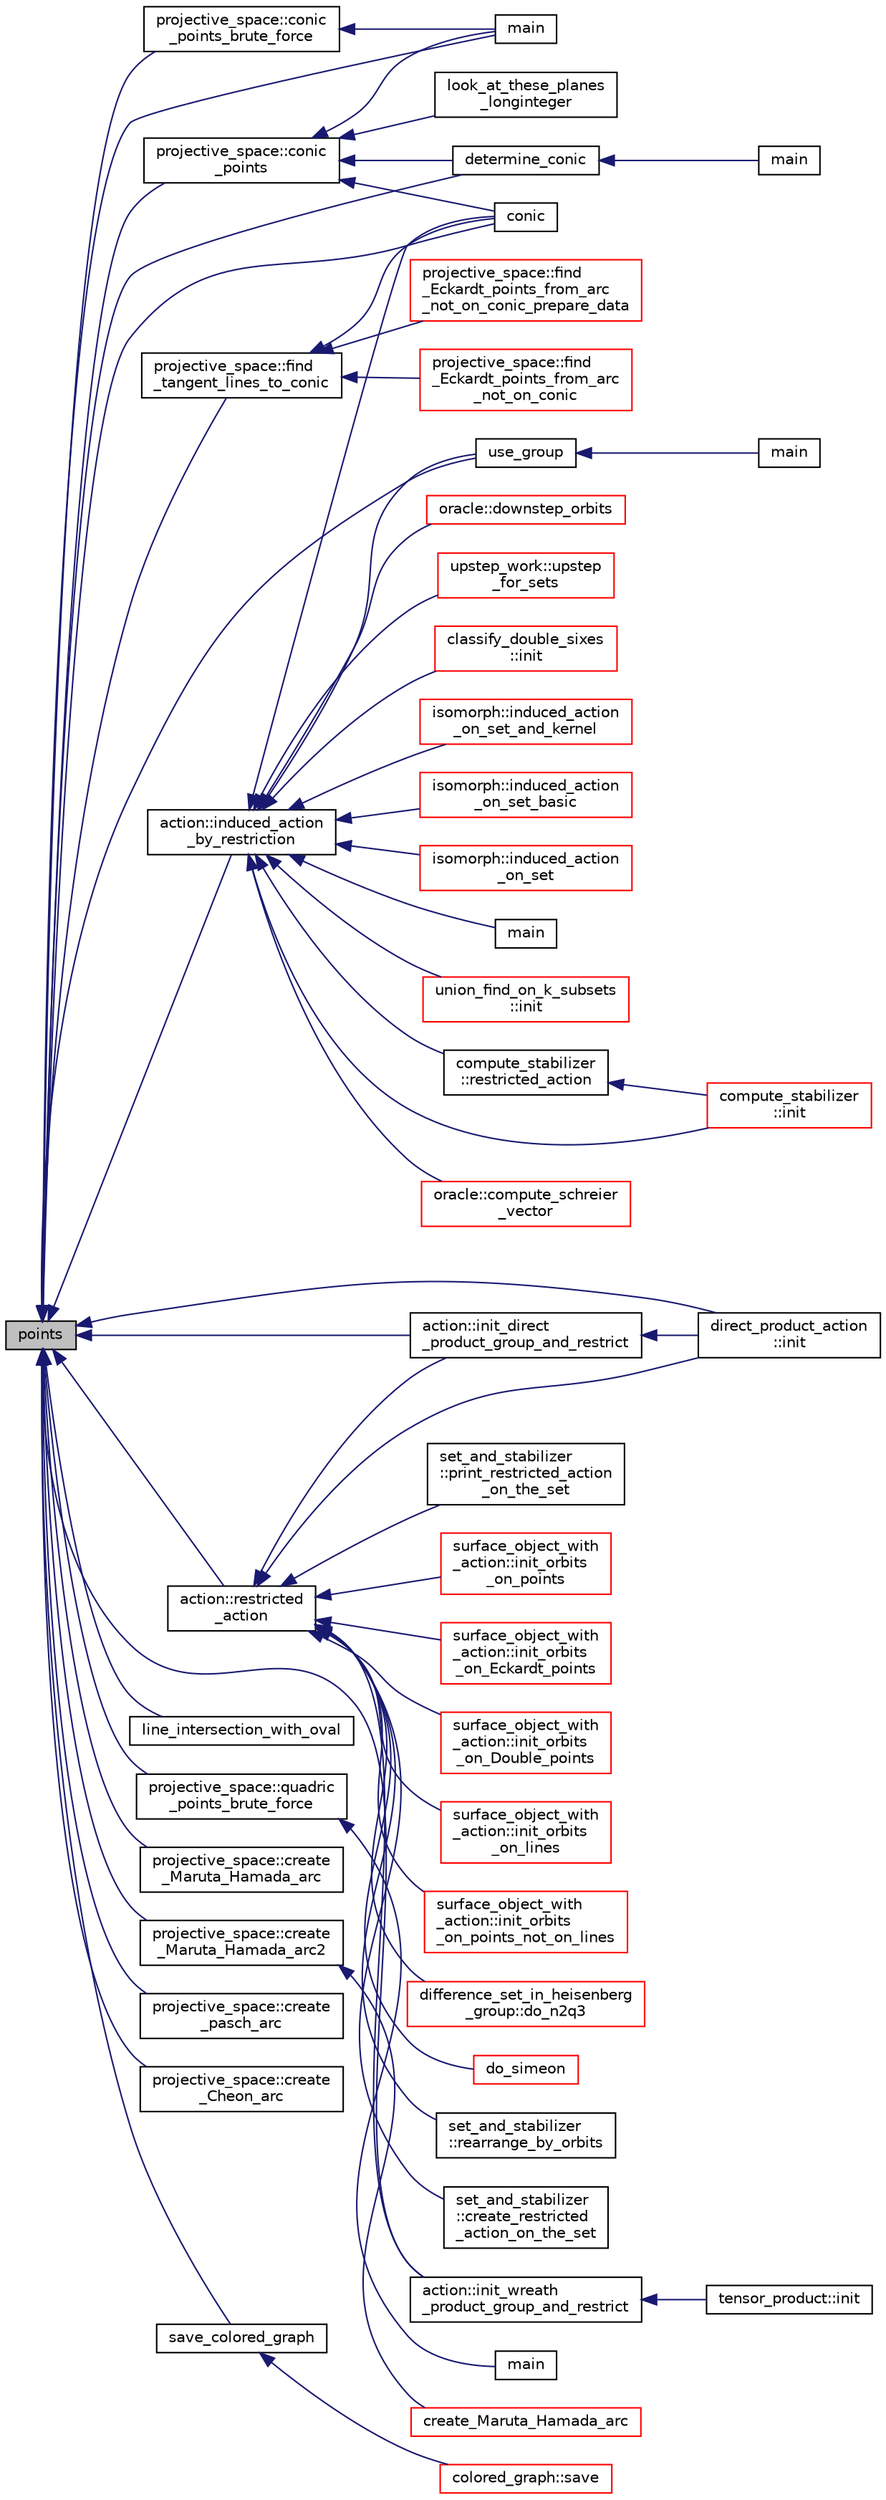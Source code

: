 digraph "points"
{
  edge [fontname="Helvetica",fontsize="10",labelfontname="Helvetica",labelfontsize="10"];
  node [fontname="Helvetica",fontsize="10",shape=record];
  rankdir="LR";
  Node183 [label="points",height=0.2,width=0.4,color="black", fillcolor="grey75", style="filled", fontcolor="black"];
  Node183 -> Node184 [dir="back",color="midnightblue",fontsize="10",style="solid",fontname="Helvetica"];
  Node184 [label="conic",height=0.2,width=0.4,color="black", fillcolor="white", style="filled",URL="$d4/de8/conic_8_c.html#a96def9474b981a9d5831a9b48d85d652"];
  Node183 -> Node185 [dir="back",color="midnightblue",fontsize="10",style="solid",fontname="Helvetica"];
  Node185 [label="direct_product_action\l::init",height=0.2,width=0.4,color="black", fillcolor="white", style="filled",URL="$d3/d78/classdirect__product__action.html#aad40060e5821c011cccaa65a5c4df64f"];
  Node183 -> Node186 [dir="back",color="midnightblue",fontsize="10",style="solid",fontname="Helvetica"];
  Node186 [label="main",height=0.2,width=0.4,color="black", fillcolor="white", style="filled",URL="$de/d27/determine__conic_8_c.html#a3c04138a5bfe5d72780bb7e82a18e627"];
  Node183 -> Node187 [dir="back",color="midnightblue",fontsize="10",style="solid",fontname="Helvetica"];
  Node187 [label="use_group",height=0.2,width=0.4,color="black", fillcolor="white", style="filled",URL="$d9/d9f/all__cliques_8_c.html#aba62531e97173264c39afe2c7857af31"];
  Node187 -> Node188 [dir="back",color="midnightblue",fontsize="10",style="solid",fontname="Helvetica"];
  Node188 [label="main",height=0.2,width=0.4,color="black", fillcolor="white", style="filled",URL="$d9/d9f/all__cliques_8_c.html#a3c04138a5bfe5d72780bb7e82a18e627"];
  Node183 -> Node189 [dir="back",color="midnightblue",fontsize="10",style="solid",fontname="Helvetica"];
  Node189 [label="line_intersection_with_oval",height=0.2,width=0.4,color="black", fillcolor="white", style="filled",URL="$df/de4/projective_8_c.html#a20112068a8d6d2d5ce549b0ddbe67d2a"];
  Node183 -> Node190 [dir="back",color="midnightblue",fontsize="10",style="solid",fontname="Helvetica"];
  Node190 [label="projective_space::conic\l_points_brute_force",height=0.2,width=0.4,color="black", fillcolor="white", style="filled",URL="$d2/d17/classprojective__space.html#af4a32fbd4850227dd2dd12b095d4967f"];
  Node190 -> Node186 [dir="back",color="midnightblue",fontsize="10",style="solid",fontname="Helvetica"];
  Node183 -> Node191 [dir="back",color="midnightblue",fontsize="10",style="solid",fontname="Helvetica"];
  Node191 [label="projective_space::quadric\l_points_brute_force",height=0.2,width=0.4,color="black", fillcolor="white", style="filled",URL="$d2/d17/classprojective__space.html#af86e94e537f6a36d08b546152178687e"];
  Node191 -> Node192 [dir="back",color="midnightblue",fontsize="10",style="solid",fontname="Helvetica"];
  Node192 [label="main",height=0.2,width=0.4,color="black", fillcolor="white", style="filled",URL="$d7/d9d/determine__quadric_8_c.html#a3c04138a5bfe5d72780bb7e82a18e627"];
  Node183 -> Node193 [dir="back",color="midnightblue",fontsize="10",style="solid",fontname="Helvetica"];
  Node193 [label="projective_space::conic\l_points",height=0.2,width=0.4,color="black", fillcolor="white", style="filled",URL="$d2/d17/classprojective__space.html#ac89e189c57d38120fd83fec078fd59e8"];
  Node193 -> Node184 [dir="back",color="midnightblue",fontsize="10",style="solid",fontname="Helvetica"];
  Node193 -> Node194 [dir="back",color="midnightblue",fontsize="10",style="solid",fontname="Helvetica"];
  Node194 [label="look_at_these_planes\l_longinteger",height=0.2,width=0.4,color="black", fillcolor="white", style="filled",URL="$da/d90/analyze_8_c.html#ae230005122bb89f7409f5937134b73bf"];
  Node193 -> Node186 [dir="back",color="midnightblue",fontsize="10",style="solid",fontname="Helvetica"];
  Node193 -> Node195 [dir="back",color="midnightblue",fontsize="10",style="solid",fontname="Helvetica"];
  Node195 [label="determine_conic",height=0.2,width=0.4,color="black", fillcolor="white", style="filled",URL="$d5/d87/globals_8h.html#a1f36b2be45a6576165929165abb56f1e"];
  Node195 -> Node196 [dir="back",color="midnightblue",fontsize="10",style="solid",fontname="Helvetica"];
  Node196 [label="main",height=0.2,width=0.4,color="black", fillcolor="white", style="filled",URL="$d4/de8/conic_8_c.html#a3c04138a5bfe5d72780bb7e82a18e627"];
  Node183 -> Node197 [dir="back",color="midnightblue",fontsize="10",style="solid",fontname="Helvetica"];
  Node197 [label="projective_space::find\l_tangent_lines_to_conic",height=0.2,width=0.4,color="black", fillcolor="white", style="filled",URL="$d2/d17/classprojective__space.html#a5466280662eb757e4361e5b91e9a3b0b"];
  Node197 -> Node184 [dir="back",color="midnightblue",fontsize="10",style="solid",fontname="Helvetica"];
  Node197 -> Node198 [dir="back",color="midnightblue",fontsize="10",style="solid",fontname="Helvetica"];
  Node198 [label="projective_space::find\l_Eckardt_points_from_arc\l_not_on_conic",height=0.2,width=0.4,color="red", fillcolor="white", style="filled",URL="$d2/d17/classprojective__space.html#a3b4fbef8fbbeee1af542b6f7c969ed79"];
  Node197 -> Node200 [dir="back",color="midnightblue",fontsize="10",style="solid",fontname="Helvetica"];
  Node200 [label="projective_space::find\l_Eckardt_points_from_arc\l_not_on_conic_prepare_data",height=0.2,width=0.4,color="red", fillcolor="white", style="filled",URL="$d2/d17/classprojective__space.html#a0fc1d9c2df818d2ffa6750c2cb63c54c"];
  Node183 -> Node212 [dir="back",color="midnightblue",fontsize="10",style="solid",fontname="Helvetica"];
  Node212 [label="projective_space::create\l_Maruta_Hamada_arc",height=0.2,width=0.4,color="black", fillcolor="white", style="filled",URL="$d2/d17/classprojective__space.html#a0139fefceb87bdff7eca4947f6ded89b"];
  Node183 -> Node213 [dir="back",color="midnightblue",fontsize="10",style="solid",fontname="Helvetica"];
  Node213 [label="projective_space::create\l_Maruta_Hamada_arc2",height=0.2,width=0.4,color="black", fillcolor="white", style="filled",URL="$d2/d17/classprojective__space.html#a93c6b6aabfa555ff94fbbcc89d2735be"];
  Node213 -> Node214 [dir="back",color="midnightblue",fontsize="10",style="solid",fontname="Helvetica"];
  Node214 [label="create_Maruta_Hamada_arc",height=0.2,width=0.4,color="red", fillcolor="white", style="filled",URL="$d4/d67/geometry_8h.html#a788e7323142bf5f6ded51abe84dba9bf"];
  Node183 -> Node216 [dir="back",color="midnightblue",fontsize="10",style="solid",fontname="Helvetica"];
  Node216 [label="projective_space::create\l_pasch_arc",height=0.2,width=0.4,color="black", fillcolor="white", style="filled",URL="$d2/d17/classprojective__space.html#ac61f379ca24cdefee7b080f894c36c58"];
  Node183 -> Node217 [dir="back",color="midnightblue",fontsize="10",style="solid",fontname="Helvetica"];
  Node217 [label="projective_space::create\l_Cheon_arc",height=0.2,width=0.4,color="black", fillcolor="white", style="filled",URL="$d2/d17/classprojective__space.html#a9ffb7668f46e1a8ef0f11c65520cf615"];
  Node183 -> Node218 [dir="back",color="midnightblue",fontsize="10",style="solid",fontname="Helvetica"];
  Node218 [label="save_colored_graph",height=0.2,width=0.4,color="black", fillcolor="white", style="filled",URL="$d5/d87/globals_8h.html#a8ea21bd2e93c45bca0dcd6e88faa0291"];
  Node218 -> Node219 [dir="back",color="midnightblue",fontsize="10",style="solid",fontname="Helvetica"];
  Node219 [label="colored_graph::save",height=0.2,width=0.4,color="red", fillcolor="white", style="filled",URL="$dc/de2/classcolored__graph.html#a562912fb7464addacd865057a1a48f75"];
  Node183 -> Node195 [dir="back",color="midnightblue",fontsize="10",style="solid",fontname="Helvetica"];
  Node183 -> Node242 [dir="back",color="midnightblue",fontsize="10",style="solid",fontname="Helvetica"];
  Node242 [label="action::restricted\l_action",height=0.2,width=0.4,color="black", fillcolor="white", style="filled",URL="$d2/d86/classaction.html#aa48c1a9e221977b149eb0d8826705b62"];
  Node242 -> Node243 [dir="back",color="midnightblue",fontsize="10",style="solid",fontname="Helvetica"];
  Node243 [label="difference_set_in_heisenberg\l_group::do_n2q3",height=0.2,width=0.4,color="red", fillcolor="white", style="filled",URL="$de/d8a/classdifference__set__in__heisenberg__group.html#aca82ff116dd5d17cfbb311e809b6d023"];
  Node242 -> Node185 [dir="back",color="midnightblue",fontsize="10",style="solid",fontname="Helvetica"];
  Node242 -> Node246 [dir="back",color="midnightblue",fontsize="10",style="solid",fontname="Helvetica"];
  Node246 [label="do_simeon",height=0.2,width=0.4,color="red", fillcolor="white", style="filled",URL="$d5/d13/simeon_8_c.html#a36cf3f9cb484fa44da7a7dfcbe9385d0"];
  Node242 -> Node248 [dir="back",color="midnightblue",fontsize="10",style="solid",fontname="Helvetica"];
  Node248 [label="set_and_stabilizer\l::rearrange_by_orbits",height=0.2,width=0.4,color="black", fillcolor="white", style="filled",URL="$de/df6/classset__and__stabilizer.html#acfc35aa1163712215848fab02017b28d"];
  Node242 -> Node249 [dir="back",color="midnightblue",fontsize="10",style="solid",fontname="Helvetica"];
  Node249 [label="set_and_stabilizer\l::create_restricted\l_action_on_the_set",height=0.2,width=0.4,color="black", fillcolor="white", style="filled",URL="$de/df6/classset__and__stabilizer.html#ab5cfac83b54ceb1571c874104fe2c35e"];
  Node242 -> Node250 [dir="back",color="midnightblue",fontsize="10",style="solid",fontname="Helvetica"];
  Node250 [label="set_and_stabilizer\l::print_restricted_action\l_on_the_set",height=0.2,width=0.4,color="black", fillcolor="white", style="filled",URL="$de/df6/classset__and__stabilizer.html#aa802ca2f1a88616a36ca30562019c6f2"];
  Node242 -> Node251 [dir="back",color="midnightblue",fontsize="10",style="solid",fontname="Helvetica"];
  Node251 [label="action::init_direct\l_product_group_and_restrict",height=0.2,width=0.4,color="black", fillcolor="white", style="filled",URL="$d2/d86/classaction.html#a60a5555ea83770fd9994274efc9c328e"];
  Node251 -> Node185 [dir="back",color="midnightblue",fontsize="10",style="solid",fontname="Helvetica"];
  Node242 -> Node252 [dir="back",color="midnightblue",fontsize="10",style="solid",fontname="Helvetica"];
  Node252 [label="action::init_wreath\l_product_group_and_restrict",height=0.2,width=0.4,color="black", fillcolor="white", style="filled",URL="$d2/d86/classaction.html#a5ea78557093c987967e7b8162fabbf72"];
  Node252 -> Node253 [dir="back",color="midnightblue",fontsize="10",style="solid",fontname="Helvetica"];
  Node253 [label="tensor_product::init",height=0.2,width=0.4,color="black", fillcolor="white", style="filled",URL="$dd/d3e/classtensor__product.html#a2a8ac905e80dd9bb7339c9506c3521d3"];
  Node242 -> Node254 [dir="back",color="midnightblue",fontsize="10",style="solid",fontname="Helvetica"];
  Node254 [label="surface_object_with\l_action::init_orbits\l_on_points",height=0.2,width=0.4,color="red", fillcolor="white", style="filled",URL="$db/d28/classsurface__object__with__action.html#af409fc1a4a148cb138ceac1bdedf3d8a"];
  Node242 -> Node262 [dir="back",color="midnightblue",fontsize="10",style="solid",fontname="Helvetica"];
  Node262 [label="surface_object_with\l_action::init_orbits\l_on_Eckardt_points",height=0.2,width=0.4,color="red", fillcolor="white", style="filled",URL="$db/d28/classsurface__object__with__action.html#adb4f53b56c7d046331cd6f7160c88199"];
  Node242 -> Node263 [dir="back",color="midnightblue",fontsize="10",style="solid",fontname="Helvetica"];
  Node263 [label="surface_object_with\l_action::init_orbits\l_on_Double_points",height=0.2,width=0.4,color="red", fillcolor="white", style="filled",URL="$db/d28/classsurface__object__with__action.html#ab1aa645b1dbce2a3cfbf1ec80194fb02"];
  Node242 -> Node264 [dir="back",color="midnightblue",fontsize="10",style="solid",fontname="Helvetica"];
  Node264 [label="surface_object_with\l_action::init_orbits\l_on_lines",height=0.2,width=0.4,color="red", fillcolor="white", style="filled",URL="$db/d28/classsurface__object__with__action.html#a774d7cd436a671bafdf364400a233db5"];
  Node242 -> Node265 [dir="back",color="midnightblue",fontsize="10",style="solid",fontname="Helvetica"];
  Node265 [label="surface_object_with\l_action::init_orbits\l_on_points_not_on_lines",height=0.2,width=0.4,color="red", fillcolor="white", style="filled",URL="$db/d28/classsurface__object__with__action.html#a02b2bba4ba3f1f8de5ee1c31d730d984"];
  Node183 -> Node266 [dir="back",color="midnightblue",fontsize="10",style="solid",fontname="Helvetica"];
  Node266 [label="action::induced_action\l_by_restriction",height=0.2,width=0.4,color="black", fillcolor="white", style="filled",URL="$d2/d86/classaction.html#a37c21f74a97c921d882a308370c06357"];
  Node266 -> Node184 [dir="back",color="midnightblue",fontsize="10",style="solid",fontname="Helvetica"];
  Node266 -> Node267 [dir="back",color="midnightblue",fontsize="10",style="solid",fontname="Helvetica"];
  Node267 [label="main",height=0.2,width=0.4,color="black", fillcolor="white", style="filled",URL="$d5/d0d/apps_2projective__space_2polar_8_c.html#a217dbf8b442f20279ea00b898af96f52"];
  Node266 -> Node187 [dir="back",color="midnightblue",fontsize="10",style="solid",fontname="Helvetica"];
  Node266 -> Node268 [dir="back",color="midnightblue",fontsize="10",style="solid",fontname="Helvetica"];
  Node268 [label="union_find_on_k_subsets\l::init",height=0.2,width=0.4,color="red", fillcolor="white", style="filled",URL="$d3/d1b/classunion__find__on__k__subsets.html#aad0de310a8e8df1ff78ee2eaf3ec1e54"];
  Node266 -> Node270 [dir="back",color="midnightblue",fontsize="10",style="solid",fontname="Helvetica"];
  Node270 [label="compute_stabilizer\l::init",height=0.2,width=0.4,color="red", fillcolor="white", style="filled",URL="$d8/d30/classcompute__stabilizer.html#a36a1729430f317a65559220a8206a7d7"];
  Node266 -> Node282 [dir="back",color="midnightblue",fontsize="10",style="solid",fontname="Helvetica"];
  Node282 [label="compute_stabilizer\l::restricted_action",height=0.2,width=0.4,color="black", fillcolor="white", style="filled",URL="$d8/d30/classcompute__stabilizer.html#a895df470da0ac14f812c3c4b6f2280b9"];
  Node282 -> Node270 [dir="back",color="midnightblue",fontsize="10",style="solid",fontname="Helvetica"];
  Node266 -> Node283 [dir="back",color="midnightblue",fontsize="10",style="solid",fontname="Helvetica"];
  Node283 [label="oracle::compute_schreier\l_vector",height=0.2,width=0.4,color="red", fillcolor="white", style="filled",URL="$d7/da7/classoracle.html#a1ba7d398b51ed70f89b5ea54adb7b089"];
  Node266 -> Node333 [dir="back",color="midnightblue",fontsize="10",style="solid",fontname="Helvetica"];
  Node333 [label="oracle::downstep_orbits",height=0.2,width=0.4,color="red", fillcolor="white", style="filled",URL="$d7/da7/classoracle.html#a65ea623f3a7b2e3dba4e29638207bc53"];
  Node266 -> Node339 [dir="back",color="midnightblue",fontsize="10",style="solid",fontname="Helvetica"];
  Node339 [label="upstep_work::upstep\l_for_sets",height=0.2,width=0.4,color="red", fillcolor="white", style="filled",URL="$d2/dd6/classupstep__work.html#acbfe3d5e23c38c3dc8f5908e0bc5bf1b"];
  Node266 -> Node345 [dir="back",color="midnightblue",fontsize="10",style="solid",fontname="Helvetica"];
  Node345 [label="classify_double_sixes\l::init",height=0.2,width=0.4,color="red", fillcolor="white", style="filled",URL="$dd/d23/classclassify__double__sixes.html#a8c5c41d5124b35379d626480ff225f7b"];
  Node266 -> Node347 [dir="back",color="midnightblue",fontsize="10",style="solid",fontname="Helvetica"];
  Node347 [label="isomorph::induced_action\l_on_set_and_kernel",height=0.2,width=0.4,color="red", fillcolor="white", style="filled",URL="$d3/d5f/classisomorph.html#a77563cca300ed45768afe24ce54d453a"];
  Node266 -> Node349 [dir="back",color="midnightblue",fontsize="10",style="solid",fontname="Helvetica"];
  Node349 [label="isomorph::induced_action\l_on_set_basic",height=0.2,width=0.4,color="red", fillcolor="white", style="filled",URL="$d3/d5f/classisomorph.html#a4cf1c7b7d6691e4b864d1b900a5383b8"];
  Node266 -> Node352 [dir="back",color="midnightblue",fontsize="10",style="solid",fontname="Helvetica"];
  Node352 [label="isomorph::induced_action\l_on_set",height=0.2,width=0.4,color="red", fillcolor="white", style="filled",URL="$d3/d5f/classisomorph.html#a66a62f79a0f877b889ec5bd0c79392f1"];
  Node183 -> Node251 [dir="back",color="midnightblue",fontsize="10",style="solid",fontname="Helvetica"];
  Node183 -> Node252 [dir="back",color="midnightblue",fontsize="10",style="solid",fontname="Helvetica"];
}
